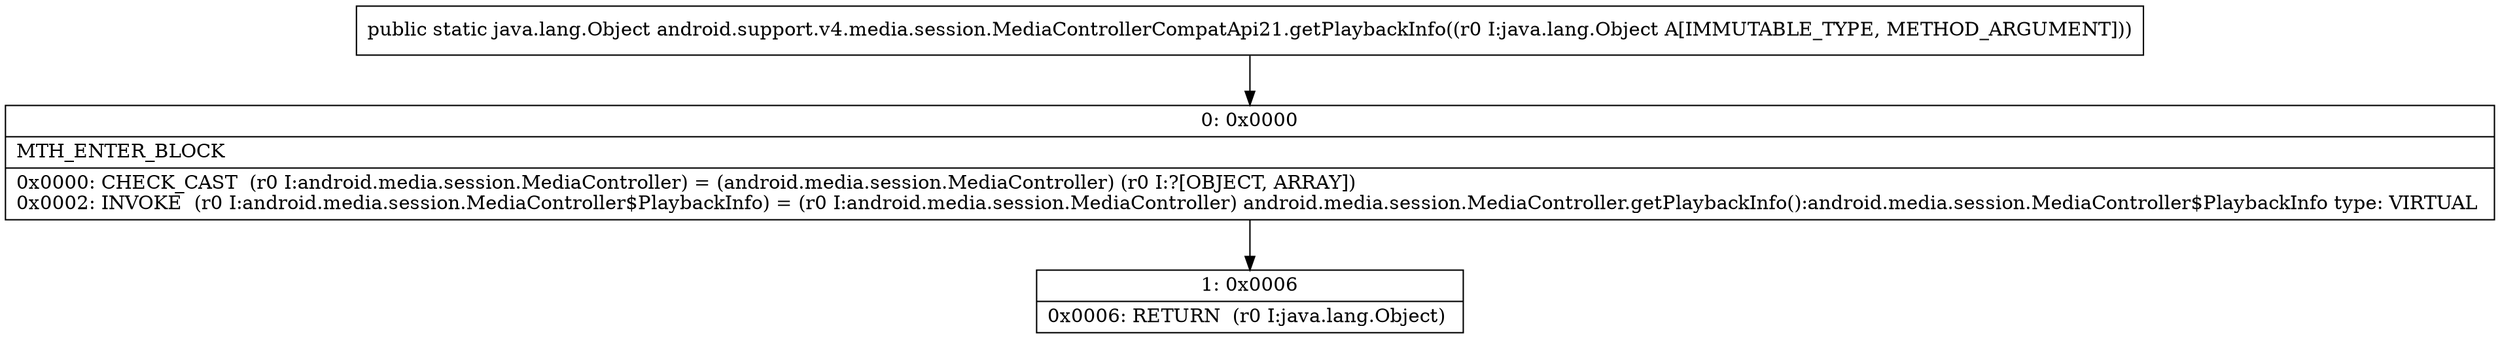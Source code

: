 digraph "CFG forandroid.support.v4.media.session.MediaControllerCompatApi21.getPlaybackInfo(Ljava\/lang\/Object;)Ljava\/lang\/Object;" {
Node_0 [shape=record,label="{0\:\ 0x0000|MTH_ENTER_BLOCK\l|0x0000: CHECK_CAST  (r0 I:android.media.session.MediaController) = (android.media.session.MediaController) (r0 I:?[OBJECT, ARRAY]) \l0x0002: INVOKE  (r0 I:android.media.session.MediaController$PlaybackInfo) = (r0 I:android.media.session.MediaController) android.media.session.MediaController.getPlaybackInfo():android.media.session.MediaController$PlaybackInfo type: VIRTUAL \l}"];
Node_1 [shape=record,label="{1\:\ 0x0006|0x0006: RETURN  (r0 I:java.lang.Object) \l}"];
MethodNode[shape=record,label="{public static java.lang.Object android.support.v4.media.session.MediaControllerCompatApi21.getPlaybackInfo((r0 I:java.lang.Object A[IMMUTABLE_TYPE, METHOD_ARGUMENT])) }"];
MethodNode -> Node_0;
Node_0 -> Node_1;
}

